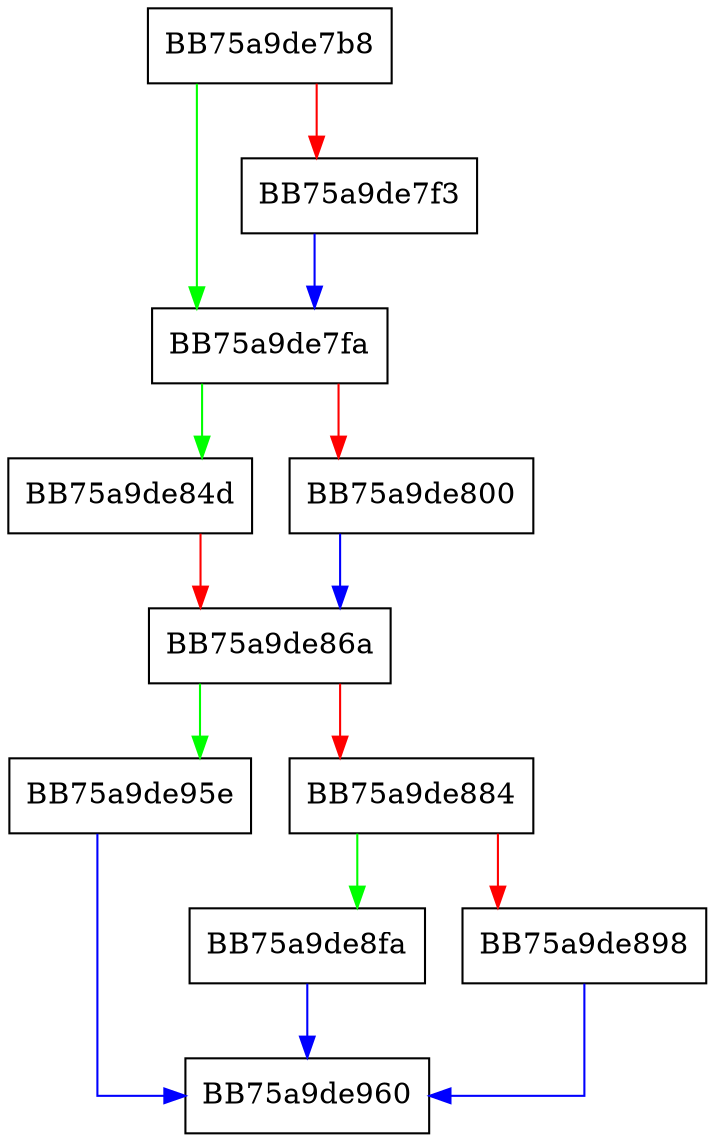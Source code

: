 digraph _classify {
  node [shape="box"];
  graph [splines=ortho];
  BB75a9de7b8 -> BB75a9de7fa [color="green"];
  BB75a9de7b8 -> BB75a9de7f3 [color="red"];
  BB75a9de7f3 -> BB75a9de7fa [color="blue"];
  BB75a9de7fa -> BB75a9de84d [color="green"];
  BB75a9de7fa -> BB75a9de800 [color="red"];
  BB75a9de800 -> BB75a9de86a [color="blue"];
  BB75a9de84d -> BB75a9de86a [color="red"];
  BB75a9de86a -> BB75a9de95e [color="green"];
  BB75a9de86a -> BB75a9de884 [color="red"];
  BB75a9de884 -> BB75a9de8fa [color="green"];
  BB75a9de884 -> BB75a9de898 [color="red"];
  BB75a9de898 -> BB75a9de960 [color="blue"];
  BB75a9de8fa -> BB75a9de960 [color="blue"];
  BB75a9de95e -> BB75a9de960 [color="blue"];
}